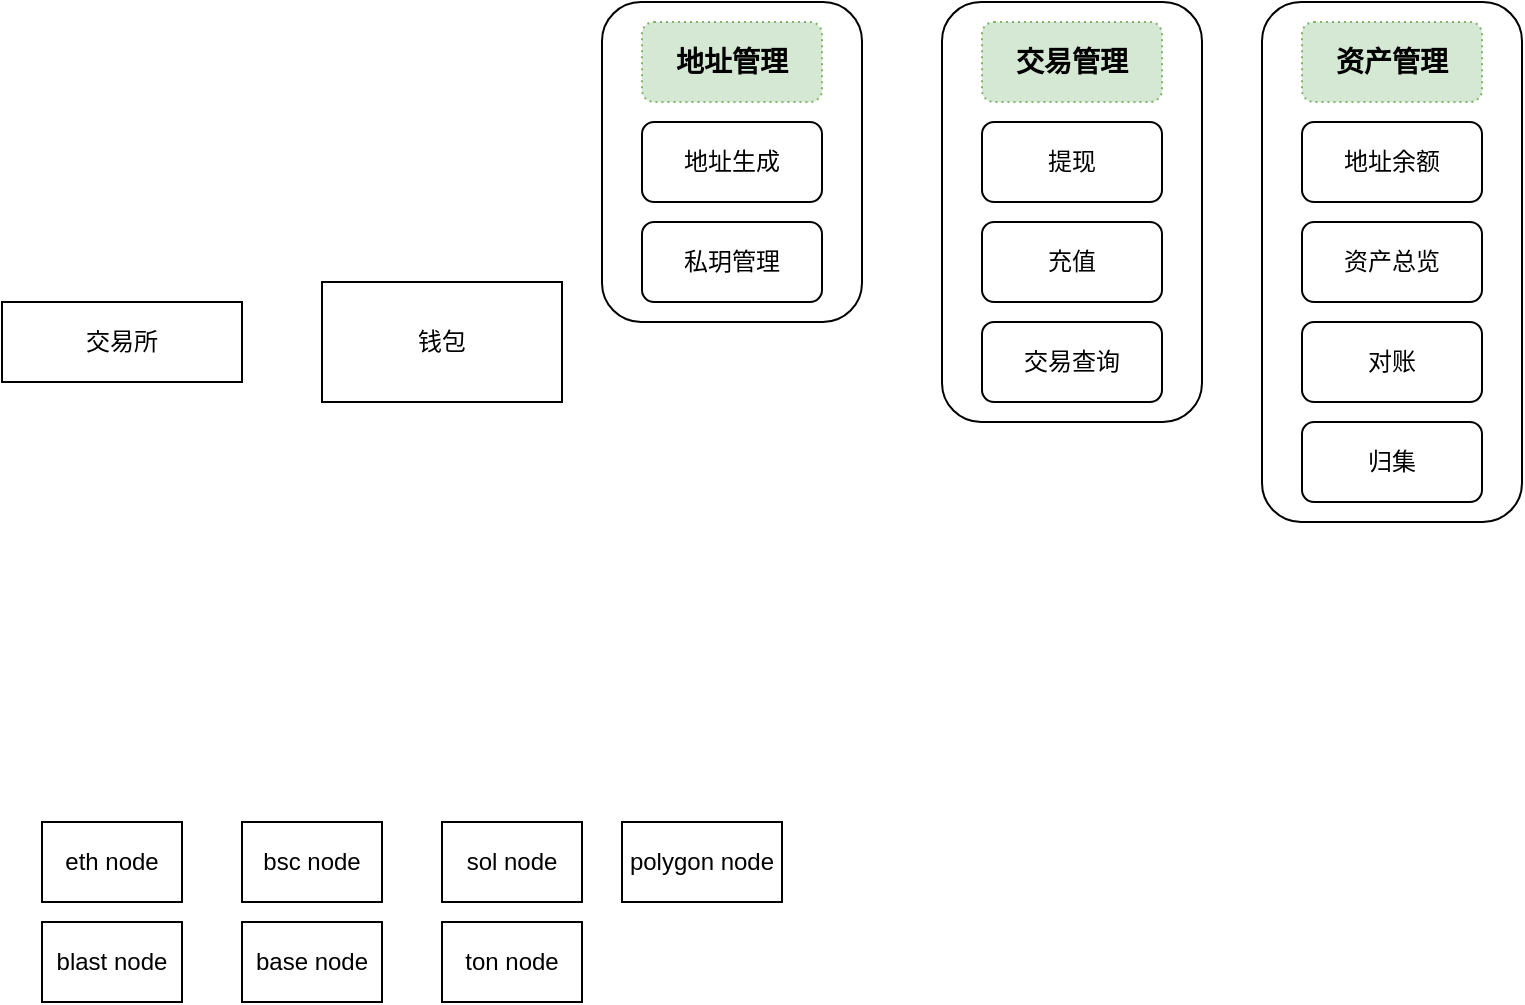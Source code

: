 <mxfile version="26.2.9">
  <diagram name="第 1 页" id="MtJVXzgDBkn3UchIpSK0">
    <mxGraphModel dx="1020" dy="570" grid="1" gridSize="10" guides="1" tooltips="1" connect="1" arrows="1" fold="1" page="1" pageScale="1" pageWidth="827" pageHeight="1169" math="0" shadow="0">
      <root>
        <mxCell id="0" />
        <mxCell id="1" parent="0" />
        <mxCell id="h8MxUMHuEeh5kfpRmweB-1" value="交易所" style="rounded=0;whiteSpace=wrap;html=1;" vertex="1" parent="1">
          <mxGeometry x="90" y="160" width="120" height="40" as="geometry" />
        </mxCell>
        <mxCell id="h8MxUMHuEeh5kfpRmweB-2" value="钱包" style="rounded=0;whiteSpace=wrap;html=1;" vertex="1" parent="1">
          <mxGeometry x="250" y="150" width="120" height="60" as="geometry" />
        </mxCell>
        <mxCell id="h8MxUMHuEeh5kfpRmweB-3" value="eth node" style="rounded=0;whiteSpace=wrap;html=1;direction=east;" vertex="1" parent="1">
          <mxGeometry x="110" y="420" width="70" height="40" as="geometry" />
        </mxCell>
        <mxCell id="h8MxUMHuEeh5kfpRmweB-4" value="polygon&lt;span style=&quot;background-color: transparent; color: light-dark(rgb(0, 0, 0), rgb(255, 255, 255));&quot;&gt;&amp;nbsp;node&lt;/span&gt;" style="rounded=0;whiteSpace=wrap;html=1;direction=east;" vertex="1" parent="1">
          <mxGeometry x="400" y="420" width="80" height="40" as="geometry" />
        </mxCell>
        <mxCell id="h8MxUMHuEeh5kfpRmweB-5" value="&lt;span style=&quot;background-color: transparent; color: light-dark(rgb(0, 0, 0), rgb(255, 255, 255));&quot;&gt;base&lt;/span&gt;&lt;span style=&quot;background-color: transparent; color: light-dark(rgb(0, 0, 0), rgb(255, 255, 255));&quot;&gt;&amp;nbsp;node&lt;/span&gt;" style="rounded=0;whiteSpace=wrap;html=1;direction=east;" vertex="1" parent="1">
          <mxGeometry x="210" y="470" width="70" height="40" as="geometry" />
        </mxCell>
        <mxCell id="h8MxUMHuEeh5kfpRmweB-6" value="bsc&lt;span style=&quot;background-color: transparent; color: light-dark(rgb(0, 0, 0), rgb(255, 255, 255));&quot;&gt;&amp;nbsp;node&lt;/span&gt;" style="rounded=0;whiteSpace=wrap;html=1;direction=east;" vertex="1" parent="1">
          <mxGeometry x="210" y="420" width="70" height="40" as="geometry" />
        </mxCell>
        <mxCell id="h8MxUMHuEeh5kfpRmweB-7" value="sol node" style="rounded=0;whiteSpace=wrap;html=1;direction=east;" vertex="1" parent="1">
          <mxGeometry x="310" y="420" width="70" height="40" as="geometry" />
        </mxCell>
        <mxCell id="h8MxUMHuEeh5kfpRmweB-8" value="blast&lt;span style=&quot;background-color: transparent; color: light-dark(rgb(0, 0, 0), rgb(255, 255, 255));&quot;&gt;&amp;nbsp;node&lt;/span&gt;" style="rounded=0;whiteSpace=wrap;html=1;direction=east;" vertex="1" parent="1">
          <mxGeometry x="110" y="470" width="70" height="40" as="geometry" />
        </mxCell>
        <mxCell id="h8MxUMHuEeh5kfpRmweB-9" value="&lt;span style=&quot;background-color: transparent; color: light-dark(rgb(0, 0, 0), rgb(255, 255, 255));&quot;&gt;t&lt;/span&gt;&lt;span style=&quot;background-color: transparent; color: light-dark(rgb(0, 0, 0), rgb(255, 255, 255));&quot;&gt;on&lt;/span&gt;&lt;span style=&quot;background-color: transparent; color: light-dark(rgb(0, 0, 0), rgb(255, 255, 255));&quot;&gt;&amp;nbsp;node&lt;/span&gt;" style="rounded=0;whiteSpace=wrap;html=1;direction=east;" vertex="1" parent="1">
          <mxGeometry x="310" y="470" width="70" height="40" as="geometry" />
        </mxCell>
        <mxCell id="h8MxUMHuEeh5kfpRmweB-11" value="&lt;h3&gt;&lt;br&gt;&lt;/h3&gt;" style="rounded=1;whiteSpace=wrap;html=1;align=left;verticalAlign=top;" vertex="1" parent="1">
          <mxGeometry x="390" y="10" width="130" height="160" as="geometry" />
        </mxCell>
        <mxCell id="h8MxUMHuEeh5kfpRmweB-14" value="地址生成" style="rounded=1;whiteSpace=wrap;html=1;" vertex="1" parent="1">
          <mxGeometry x="410" y="70" width="90" height="40" as="geometry" />
        </mxCell>
        <mxCell id="h8MxUMHuEeh5kfpRmweB-15" value="私玥管理" style="rounded=1;whiteSpace=wrap;html=1;" vertex="1" parent="1">
          <mxGeometry x="410" y="120" width="90" height="40" as="geometry" />
        </mxCell>
        <mxCell id="h8MxUMHuEeh5kfpRmweB-16" value="&lt;h3 style=&quot;text-align: left;&quot;&gt;&lt;font style=&quot;font-size: 14px; line-height: 14px;&quot;&gt;地址管理&lt;/font&gt;&lt;/h3&gt;" style="rounded=1;whiteSpace=wrap;html=1;fillColor=#d5e8d4;strokeColor=#82b366;dashed=1;dashPattern=1 2;" vertex="1" parent="1">
          <mxGeometry x="410" y="20" width="90" height="40" as="geometry" />
        </mxCell>
        <mxCell id="h8MxUMHuEeh5kfpRmweB-19" value="&lt;h3&gt;&lt;br&gt;&lt;/h3&gt;" style="rounded=1;whiteSpace=wrap;html=1;align=left;verticalAlign=top;" vertex="1" parent="1">
          <mxGeometry x="560" y="10" width="130" height="210" as="geometry" />
        </mxCell>
        <mxCell id="h8MxUMHuEeh5kfpRmweB-20" value="提现" style="rounded=1;whiteSpace=wrap;html=1;" vertex="1" parent="1">
          <mxGeometry x="580" y="70" width="90" height="40" as="geometry" />
        </mxCell>
        <mxCell id="h8MxUMHuEeh5kfpRmweB-21" value="充值" style="rounded=1;whiteSpace=wrap;html=1;" vertex="1" parent="1">
          <mxGeometry x="580" y="120" width="90" height="40" as="geometry" />
        </mxCell>
        <mxCell id="h8MxUMHuEeh5kfpRmweB-22" value="&lt;h3 style=&quot;text-align: left;&quot;&gt;&lt;font style=&quot;font-size: 14px; line-height: 14px;&quot;&gt;交易管理&lt;/font&gt;&lt;/h3&gt;" style="rounded=1;whiteSpace=wrap;html=1;fillColor=#d5e8d4;strokeColor=#82b366;dashed=1;dashPattern=1 2;" vertex="1" parent="1">
          <mxGeometry x="580" y="20" width="90" height="40" as="geometry" />
        </mxCell>
        <mxCell id="h8MxUMHuEeh5kfpRmweB-23" value="交易查询" style="rounded=1;whiteSpace=wrap;html=1;" vertex="1" parent="1">
          <mxGeometry x="580" y="170" width="90" height="40" as="geometry" />
        </mxCell>
        <mxCell id="h8MxUMHuEeh5kfpRmweB-25" value="&lt;h3&gt;&lt;br&gt;&lt;/h3&gt;" style="rounded=1;whiteSpace=wrap;html=1;align=left;verticalAlign=top;" vertex="1" parent="1">
          <mxGeometry x="720" y="10" width="130" height="260" as="geometry" />
        </mxCell>
        <mxCell id="h8MxUMHuEeh5kfpRmweB-26" value="地址余额" style="rounded=1;whiteSpace=wrap;html=1;" vertex="1" parent="1">
          <mxGeometry x="740" y="70" width="90" height="40" as="geometry" />
        </mxCell>
        <mxCell id="h8MxUMHuEeh5kfpRmweB-27" value="资产总览" style="rounded=1;whiteSpace=wrap;html=1;" vertex="1" parent="1">
          <mxGeometry x="740" y="120" width="90" height="40" as="geometry" />
        </mxCell>
        <mxCell id="h8MxUMHuEeh5kfpRmweB-28" value="&lt;h3 style=&quot;text-align: left;&quot;&gt;&lt;font style=&quot;font-size: 14px; line-height: 14px;&quot;&gt;资产管理&lt;/font&gt;&lt;/h3&gt;" style="rounded=1;whiteSpace=wrap;html=1;fillColor=#d5e8d4;strokeColor=#82b366;dashed=1;dashPattern=1 2;" vertex="1" parent="1">
          <mxGeometry x="740" y="20" width="90" height="40" as="geometry" />
        </mxCell>
        <mxCell id="h8MxUMHuEeh5kfpRmweB-29" value="对账" style="rounded=1;whiteSpace=wrap;html=1;" vertex="1" parent="1">
          <mxGeometry x="740" y="170" width="90" height="40" as="geometry" />
        </mxCell>
        <mxCell id="h8MxUMHuEeh5kfpRmweB-30" value="归集" style="rounded=1;whiteSpace=wrap;html=1;" vertex="1" parent="1">
          <mxGeometry x="740" y="220" width="90" height="40" as="geometry" />
        </mxCell>
      </root>
    </mxGraphModel>
  </diagram>
</mxfile>
